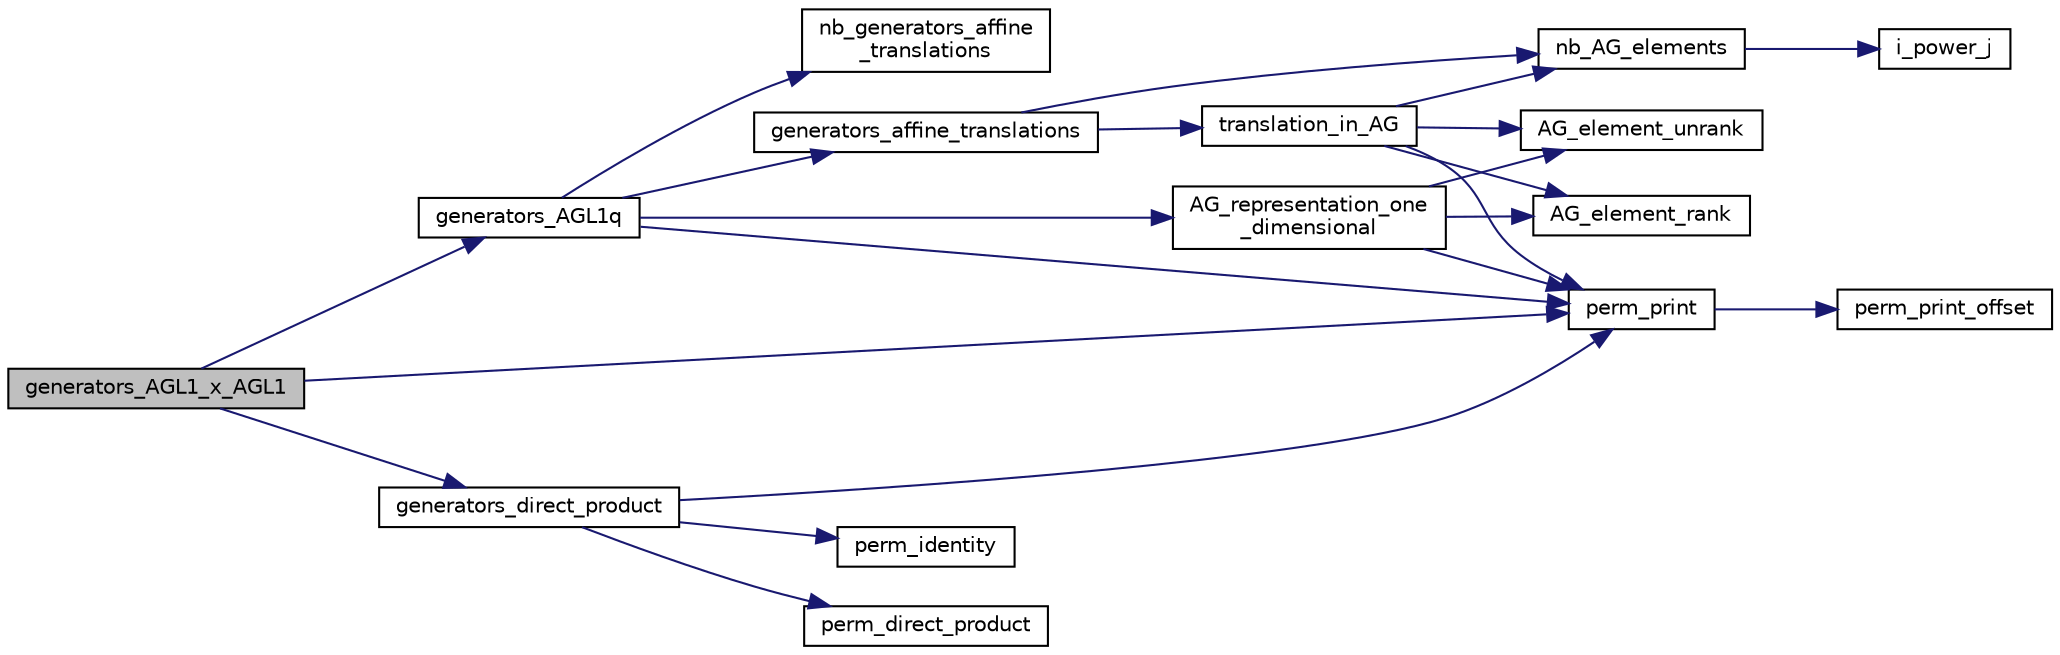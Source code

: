 digraph "generators_AGL1_x_AGL1"
{
  edge [fontname="Helvetica",fontsize="10",labelfontname="Helvetica",labelfontsize="10"];
  node [fontname="Helvetica",fontsize="10",shape=record];
  rankdir="LR";
  Node178 [label="generators_AGL1_x_AGL1",height=0.2,width=0.4,color="black", fillcolor="grey75", style="filled", fontcolor="black"];
  Node178 -> Node179 [color="midnightblue",fontsize="10",style="solid",fontname="Helvetica"];
  Node179 [label="generators_AGL1q",height=0.2,width=0.4,color="black", fillcolor="white", style="filled",URL="$d4/d95/group__generators_8_c.html#afc7c7c132fbdf09a3cf393f6b0221d04"];
  Node179 -> Node180 [color="midnightblue",fontsize="10",style="solid",fontname="Helvetica"];
  Node180 [label="nb_generators_affine\l_translations",height=0.2,width=0.4,color="black", fillcolor="white", style="filled",URL="$d4/d95/group__generators_8_c.html#acb0fbc4831d1c95abdb7ee8c123f5d01"];
  Node179 -> Node181 [color="midnightblue",fontsize="10",style="solid",fontname="Helvetica"];
  Node181 [label="generators_affine_translations",height=0.2,width=0.4,color="black", fillcolor="white", style="filled",URL="$d4/d95/group__generators_8_c.html#ab41d403d6c8fc3ec20069d44189a5cce"];
  Node181 -> Node182 [color="midnightblue",fontsize="10",style="solid",fontname="Helvetica"];
  Node182 [label="nb_AG_elements",height=0.2,width=0.4,color="black", fillcolor="white", style="filled",URL="$d4/d67/geometry_8h.html#ab9de2574dd403dd453a0d35107f684f5"];
  Node182 -> Node183 [color="midnightblue",fontsize="10",style="solid",fontname="Helvetica"];
  Node183 [label="i_power_j",height=0.2,width=0.4,color="black", fillcolor="white", style="filled",URL="$de/dc5/algebra__and__number__theory_8h.html#a39b321523e8957d701618bb5cac542b5"];
  Node181 -> Node184 [color="midnightblue",fontsize="10",style="solid",fontname="Helvetica"];
  Node184 [label="translation_in_AG",height=0.2,width=0.4,color="black", fillcolor="white", style="filled",URL="$d4/d95/group__generators_8_c.html#a2dc31e911a639d9be60389fae43e8ebc"];
  Node184 -> Node182 [color="midnightblue",fontsize="10",style="solid",fontname="Helvetica"];
  Node184 -> Node185 [color="midnightblue",fontsize="10",style="solid",fontname="Helvetica"];
  Node185 [label="AG_element_unrank",height=0.2,width=0.4,color="black", fillcolor="white", style="filled",URL="$d4/d67/geometry_8h.html#a4a33b86c87b2879b97cfa1327abe2885"];
  Node184 -> Node186 [color="midnightblue",fontsize="10",style="solid",fontname="Helvetica"];
  Node186 [label="AG_element_rank",height=0.2,width=0.4,color="black", fillcolor="white", style="filled",URL="$d4/d67/geometry_8h.html#ab2ac908d07dd8038fd996e26bdc75c17"];
  Node184 -> Node187 [color="midnightblue",fontsize="10",style="solid",fontname="Helvetica"];
  Node187 [label="perm_print",height=0.2,width=0.4,color="black", fillcolor="white", style="filled",URL="$d2/d7c/combinatorics_8_c.html#a2c7eee1361109e8c5b94921589815194"];
  Node187 -> Node188 [color="midnightblue",fontsize="10",style="solid",fontname="Helvetica"];
  Node188 [label="perm_print_offset",height=0.2,width=0.4,color="black", fillcolor="white", style="filled",URL="$d2/d7c/combinatorics_8_c.html#ab87deef2ba9e4d2ce386a19eeaffecf3"];
  Node179 -> Node189 [color="midnightblue",fontsize="10",style="solid",fontname="Helvetica"];
  Node189 [label="AG_representation_one\l_dimensional",height=0.2,width=0.4,color="black", fillcolor="white", style="filled",URL="$d4/d95/group__generators_8_c.html#ad1b5ceadf494f7bd695a204ae1a89dd3"];
  Node189 -> Node185 [color="midnightblue",fontsize="10",style="solid",fontname="Helvetica"];
  Node189 -> Node186 [color="midnightblue",fontsize="10",style="solid",fontname="Helvetica"];
  Node189 -> Node187 [color="midnightblue",fontsize="10",style="solid",fontname="Helvetica"];
  Node179 -> Node187 [color="midnightblue",fontsize="10",style="solid",fontname="Helvetica"];
  Node178 -> Node190 [color="midnightblue",fontsize="10",style="solid",fontname="Helvetica"];
  Node190 [label="generators_direct_product",height=0.2,width=0.4,color="black", fillcolor="white", style="filled",URL="$d4/d95/group__generators_8_c.html#a07dada5c255d34b118ab08b5ea11fb7e"];
  Node190 -> Node191 [color="midnightblue",fontsize="10",style="solid",fontname="Helvetica"];
  Node191 [label="perm_identity",height=0.2,width=0.4,color="black", fillcolor="white", style="filled",URL="$d2/d7c/combinatorics_8_c.html#aebc54d3f9c31f253ae53e3eb3b386208"];
  Node190 -> Node192 [color="midnightblue",fontsize="10",style="solid",fontname="Helvetica"];
  Node192 [label="perm_direct_product",height=0.2,width=0.4,color="black", fillcolor="white", style="filled",URL="$d2/d7c/combinatorics_8_c.html#a190b971f1575d16687cc2254ac4ffd3d"];
  Node190 -> Node187 [color="midnightblue",fontsize="10",style="solid",fontname="Helvetica"];
  Node178 -> Node187 [color="midnightblue",fontsize="10",style="solid",fontname="Helvetica"];
}
